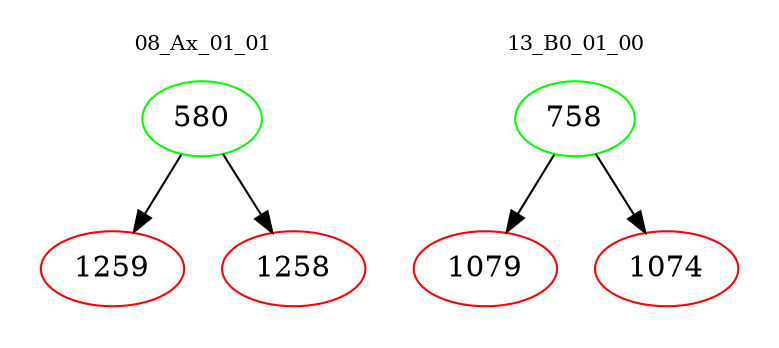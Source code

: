 digraph{
subgraph cluster_0 {
color = white
label = "08_Ax_01_01";
fontsize=10;
T0_580 [label="580", color="green"]
T0_580 -> T0_1259 [color="black"]
T0_1259 [label="1259", color="red"]
T0_580 -> T0_1258 [color="black"]
T0_1258 [label="1258", color="red"]
}
subgraph cluster_1 {
color = white
label = "13_B0_01_00";
fontsize=10;
T1_758 [label="758", color="green"]
T1_758 -> T1_1079 [color="black"]
T1_1079 [label="1079", color="red"]
T1_758 -> T1_1074 [color="black"]
T1_1074 [label="1074", color="red"]
}
}
